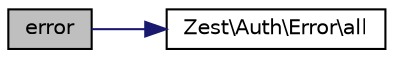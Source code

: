 digraph "error"
{
  edge [fontname="Helvetica",fontsize="10",labelfontname="Helvetica",labelfontsize="10"];
  node [fontname="Helvetica",fontsize="10",shape=record];
  rankdir="LR";
  Node0 [label="error",height=0.2,width=0.4,color="black", fillcolor="grey75", style="filled", fontcolor="black"];
  Node0 -> Node1 [color="midnightblue",fontsize="10",style="solid",fontname="Helvetica"];
  Node1 [label="Zest\\Auth\\Error\\all",height=0.2,width=0.4,color="black", fillcolor="white", style="filled",URL="$class_zest_1_1_auth_1_1_error.html#af9d14e4ae6227970ad603987781573ca"];
}
